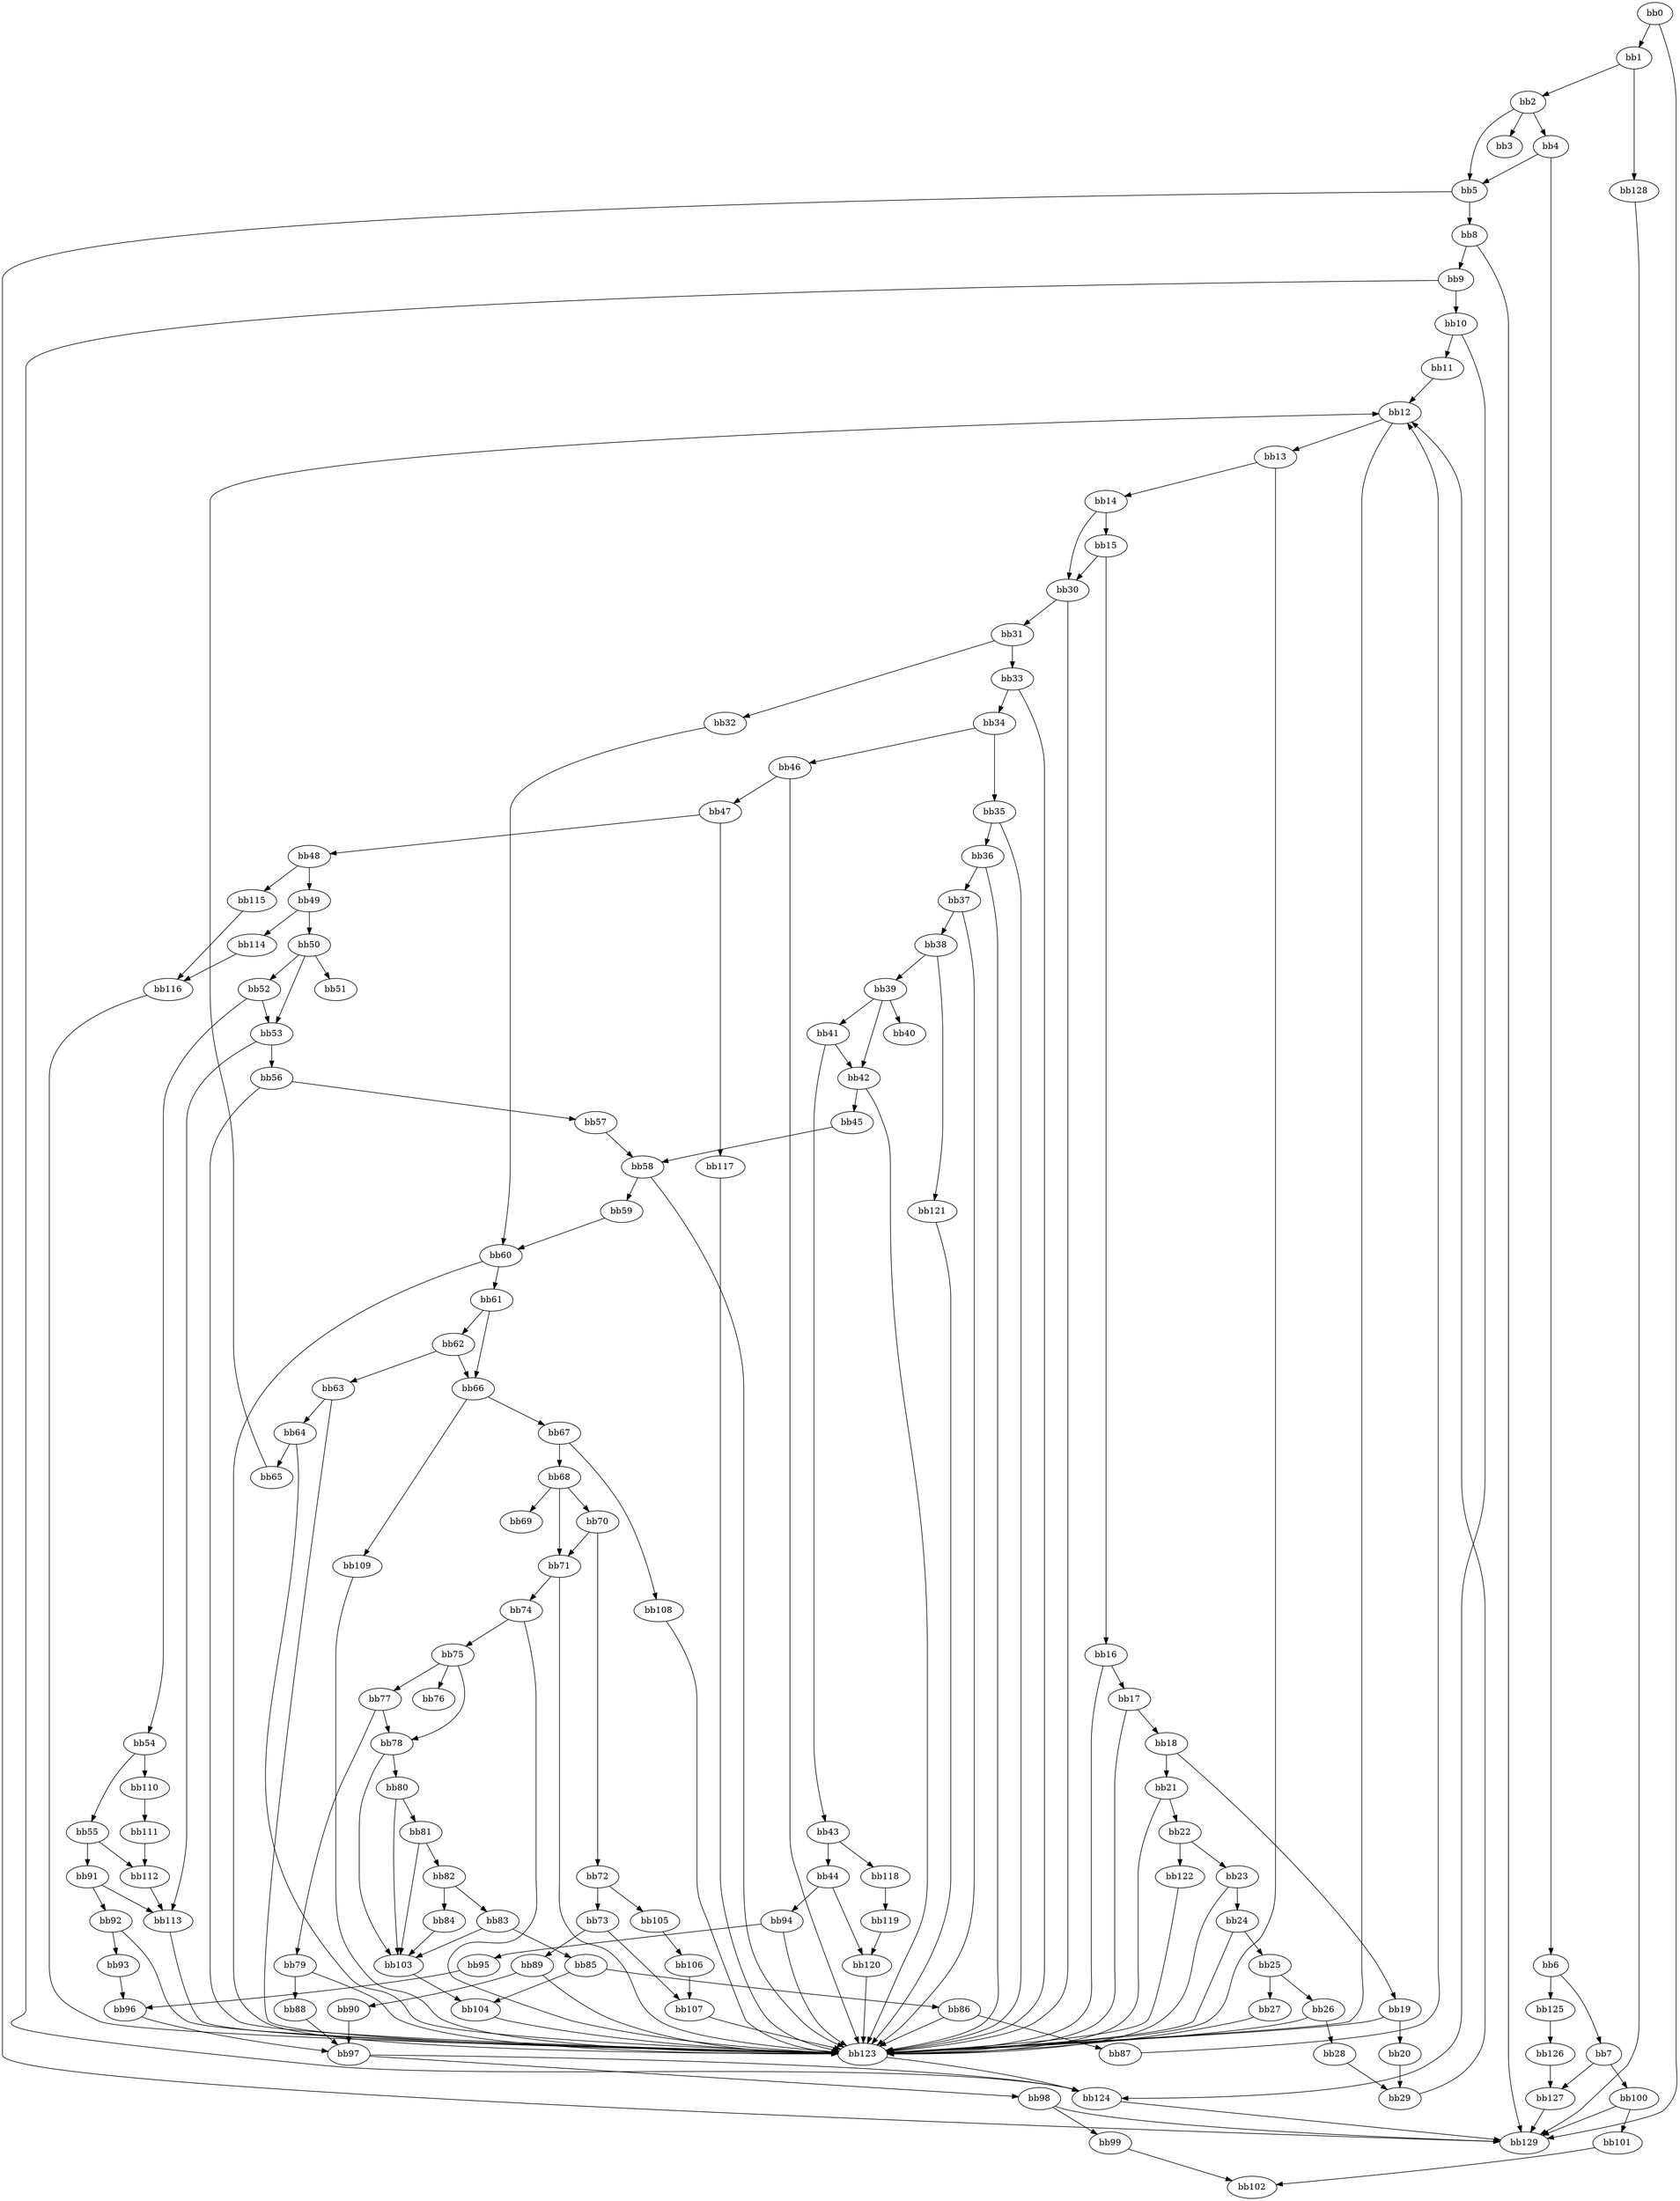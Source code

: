 digraph {
    0 [ label = "bb0\l" ]
    1 [ label = "bb1\l" ]
    2 [ label = "bb2\l" ]
    3 [ label = "bb3\l" ]
    4 [ label = "bb4\l" ]
    5 [ label = "bb5\l" ]
    6 [ label = "bb6\l" ]
    7 [ label = "bb7\l" ]
    8 [ label = "bb8\l" ]
    9 [ label = "bb9\l" ]
    10 [ label = "bb10\l" ]
    11 [ label = "bb11\l" ]
    12 [ label = "bb12\l" ]
    13 [ label = "bb13\l" ]
    14 [ label = "bb14\l" ]
    15 [ label = "bb15\l" ]
    16 [ label = "bb16\l" ]
    17 [ label = "bb17\l" ]
    18 [ label = "bb18\l" ]
    19 [ label = "bb19\l" ]
    20 [ label = "bb20\l" ]
    21 [ label = "bb21\l" ]
    22 [ label = "bb22\l" ]
    23 [ label = "bb23\l" ]
    24 [ label = "bb24\l" ]
    25 [ label = "bb25\l" ]
    26 [ label = "bb26\l" ]
    27 [ label = "bb27\l" ]
    28 [ label = "bb28\l" ]
    29 [ label = "bb29\l" ]
    30 [ label = "bb30\l" ]
    31 [ label = "bb31\l" ]
    32 [ label = "bb32\l" ]
    33 [ label = "bb33\l" ]
    34 [ label = "bb34\l" ]
    35 [ label = "bb35\l" ]
    36 [ label = "bb36\l" ]
    37 [ label = "bb37\l" ]
    38 [ label = "bb38\l" ]
    39 [ label = "bb39\l" ]
    40 [ label = "bb40\l" ]
    41 [ label = "bb41\l" ]
    42 [ label = "bb42\l" ]
    43 [ label = "bb43\l" ]
    44 [ label = "bb44\l" ]
    45 [ label = "bb45\l" ]
    46 [ label = "bb46\l" ]
    47 [ label = "bb47\l" ]
    48 [ label = "bb48\l" ]
    49 [ label = "bb49\l" ]
    50 [ label = "bb50\l" ]
    51 [ label = "bb51\l" ]
    52 [ label = "bb52\l" ]
    53 [ label = "bb53\l" ]
    54 [ label = "bb54\l" ]
    55 [ label = "bb55\l" ]
    56 [ label = "bb56\l" ]
    57 [ label = "bb57\l" ]
    58 [ label = "bb58\l" ]
    59 [ label = "bb59\l" ]
    60 [ label = "bb60\l" ]
    61 [ label = "bb61\l" ]
    62 [ label = "bb62\l" ]
    63 [ label = "bb63\l" ]
    64 [ label = "bb64\l" ]
    65 [ label = "bb65\l" ]
    66 [ label = "bb66\l" ]
    67 [ label = "bb67\l" ]
    68 [ label = "bb68\l" ]
    69 [ label = "bb69\l" ]
    70 [ label = "bb70\l" ]
    71 [ label = "bb71\l" ]
    72 [ label = "bb72\l" ]
    73 [ label = "bb73\l" ]
    74 [ label = "bb74\l" ]
    75 [ label = "bb75\l" ]
    76 [ label = "bb76\l" ]
    77 [ label = "bb77\l" ]
    78 [ label = "bb78\l" ]
    79 [ label = "bb79\l" ]
    80 [ label = "bb80\l" ]
    81 [ label = "bb81\l" ]
    82 [ label = "bb82\l" ]
    83 [ label = "bb83\l" ]
    84 [ label = "bb84\l" ]
    85 [ label = "bb85\l" ]
    86 [ label = "bb86\l" ]
    87 [ label = "bb87\l" ]
    88 [ label = "bb88\l" ]
    89 [ label = "bb89\l" ]
    90 [ label = "bb90\l" ]
    91 [ label = "bb91\l" ]
    92 [ label = "bb92\l" ]
    93 [ label = "bb93\l" ]
    94 [ label = "bb94\l" ]
    95 [ label = "bb95\l" ]
    96 [ label = "bb96\l" ]
    97 [ label = "bb97\l" ]
    98 [ label = "bb98\l" ]
    99 [ label = "bb99\l" ]
    100 [ label = "bb100\l" ]
    101 [ label = "bb101\l" ]
    102 [ label = "bb102\l" ]
    103 [ label = "bb103\l" ]
    104 [ label = "bb104\l" ]
    105 [ label = "bb105\l" ]
    106 [ label = "bb106\l" ]
    107 [ label = "bb107\l" ]
    108 [ label = "bb108\l" ]
    109 [ label = "bb109\l" ]
    110 [ label = "bb110\l" ]
    111 [ label = "bb111\l" ]
    112 [ label = "bb112\l" ]
    113 [ label = "bb113\l" ]
    114 [ label = "bb114\l" ]
    115 [ label = "bb115\l" ]
    116 [ label = "bb116\l" ]
    117 [ label = "bb117\l" ]
    118 [ label = "bb118\l" ]
    119 [ label = "bb119\l" ]
    120 [ label = "bb120\l" ]
    121 [ label = "bb121\l" ]
    122 [ label = "bb122\l" ]
    123 [ label = "bb123\l" ]
    124 [ label = "bb124\l" ]
    125 [ label = "bb125\l" ]
    126 [ label = "bb126\l" ]
    127 [ label = "bb127\l" ]
    128 [ label = "bb128\l" ]
    129 [ label = "bb129\l" ]
    0 -> 1 [ ]
    0 -> 129 [ ]
    1 -> 2 [ ]
    1 -> 128 [ ]
    2 -> 3 [ ]
    2 -> 4 [ ]
    2 -> 5 [ ]
    4 -> 5 [ ]
    4 -> 6 [ ]
    5 -> 8 [ ]
    5 -> 129 [ ]
    6 -> 7 [ ]
    6 -> 125 [ ]
    7 -> 100 [ ]
    7 -> 127 [ ]
    8 -> 9 [ ]
    8 -> 129 [ ]
    9 -> 10 [ ]
    9 -> 124 [ ]
    10 -> 11 [ ]
    10 -> 124 [ ]
    11 -> 12 [ ]
    12 -> 13 [ ]
    12 -> 123 [ ]
    13 -> 14 [ ]
    13 -> 123 [ ]
    14 -> 15 [ ]
    14 -> 30 [ ]
    15 -> 16 [ ]
    15 -> 30 [ ]
    16 -> 17 [ ]
    16 -> 123 [ ]
    17 -> 18 [ ]
    17 -> 123 [ ]
    18 -> 19 [ ]
    18 -> 21 [ ]
    19 -> 20 [ ]
    19 -> 123 [ ]
    20 -> 29 [ ]
    21 -> 22 [ ]
    21 -> 123 [ ]
    22 -> 23 [ ]
    22 -> 122 [ ]
    23 -> 24 [ ]
    23 -> 123 [ ]
    24 -> 25 [ ]
    24 -> 123 [ ]
    25 -> 26 [ ]
    25 -> 27 [ ]
    26 -> 28 [ ]
    26 -> 123 [ ]
    27 -> 123 [ ]
    28 -> 29 [ ]
    29 -> 12 [ ]
    30 -> 31 [ ]
    30 -> 123 [ ]
    31 -> 32 [ ]
    31 -> 33 [ ]
    32 -> 60 [ ]
    33 -> 34 [ ]
    33 -> 123 [ ]
    34 -> 35 [ ]
    34 -> 46 [ ]
    35 -> 36 [ ]
    35 -> 123 [ ]
    36 -> 37 [ ]
    36 -> 123 [ ]
    37 -> 38 [ ]
    37 -> 123 [ ]
    38 -> 39 [ ]
    38 -> 121 [ ]
    39 -> 40 [ ]
    39 -> 41 [ ]
    39 -> 42 [ ]
    41 -> 42 [ ]
    41 -> 43 [ ]
    42 -> 45 [ ]
    42 -> 123 [ ]
    43 -> 44 [ ]
    43 -> 118 [ ]
    44 -> 94 [ ]
    44 -> 120 [ ]
    45 -> 58 [ ]
    46 -> 47 [ ]
    46 -> 123 [ ]
    47 -> 48 [ ]
    47 -> 117 [ ]
    48 -> 49 [ ]
    48 -> 115 [ ]
    49 -> 50 [ ]
    49 -> 114 [ ]
    50 -> 51 [ ]
    50 -> 52 [ ]
    50 -> 53 [ ]
    52 -> 53 [ ]
    52 -> 54 [ ]
    53 -> 56 [ ]
    53 -> 113 [ ]
    54 -> 55 [ ]
    54 -> 110 [ ]
    55 -> 91 [ ]
    55 -> 112 [ ]
    56 -> 57 [ ]
    56 -> 123 [ ]
    57 -> 58 [ ]
    58 -> 59 [ ]
    58 -> 123 [ ]
    59 -> 60 [ ]
    60 -> 61 [ ]
    60 -> 123 [ ]
    61 -> 62 [ ]
    61 -> 66 [ ]
    62 -> 63 [ ]
    62 -> 66 [ ]
    63 -> 64 [ ]
    63 -> 123 [ ]
    64 -> 65 [ ]
    64 -> 123 [ ]
    65 -> 12 [ ]
    66 -> 67 [ ]
    66 -> 109 [ ]
    67 -> 68 [ ]
    67 -> 108 [ ]
    68 -> 69 [ ]
    68 -> 70 [ ]
    68 -> 71 [ ]
    70 -> 71 [ ]
    70 -> 72 [ ]
    71 -> 74 [ ]
    71 -> 123 [ ]
    72 -> 73 [ ]
    72 -> 105 [ ]
    73 -> 89 [ ]
    73 -> 107 [ ]
    74 -> 75 [ ]
    74 -> 123 [ ]
    75 -> 76 [ ]
    75 -> 77 [ ]
    75 -> 78 [ ]
    77 -> 78 [ ]
    77 -> 79 [ ]
    78 -> 80 [ ]
    78 -> 103 [ ]
    79 -> 88 [ ]
    79 -> 123 [ ]
    80 -> 81 [ ]
    80 -> 103 [ ]
    81 -> 82 [ ]
    81 -> 103 [ ]
    82 -> 83 [ ]
    82 -> 84 [ ]
    83 -> 85 [ ]
    83 -> 103 [ ]
    84 -> 103 [ ]
    85 -> 86 [ ]
    85 -> 104 [ ]
    86 -> 87 [ ]
    86 -> 123 [ ]
    87 -> 12 [ ]
    88 -> 97 [ ]
    89 -> 90 [ ]
    89 -> 123 [ ]
    90 -> 97 [ ]
    91 -> 92 [ ]
    91 -> 113 [ ]
    92 -> 93 [ ]
    92 -> 123 [ ]
    93 -> 96 [ ]
    94 -> 95 [ ]
    94 -> 123 [ ]
    95 -> 96 [ ]
    96 -> 97 [ ]
    97 -> 98 [ ]
    97 -> 124 [ ]
    98 -> 99 [ ]
    98 -> 129 [ ]
    99 -> 102 [ ]
    100 -> 101 [ ]
    100 -> 129 [ ]
    101 -> 102 [ ]
    103 -> 104 [ ]
    104 -> 123 [ ]
    105 -> 106 [ ]
    106 -> 107 [ ]
    107 -> 123 [ ]
    108 -> 123 [ ]
    109 -> 123 [ ]
    110 -> 111 [ ]
    111 -> 112 [ ]
    112 -> 113 [ ]
    113 -> 123 [ ]
    114 -> 116 [ ]
    115 -> 116 [ ]
    116 -> 123 [ ]
    117 -> 123 [ ]
    118 -> 119 [ ]
    119 -> 120 [ ]
    120 -> 123 [ ]
    121 -> 123 [ ]
    122 -> 123 [ ]
    123 -> 124 [ ]
    124 -> 129 [ ]
    125 -> 126 [ ]
    126 -> 127 [ ]
    127 -> 129 [ ]
    128 -> 129 [ ]
}

